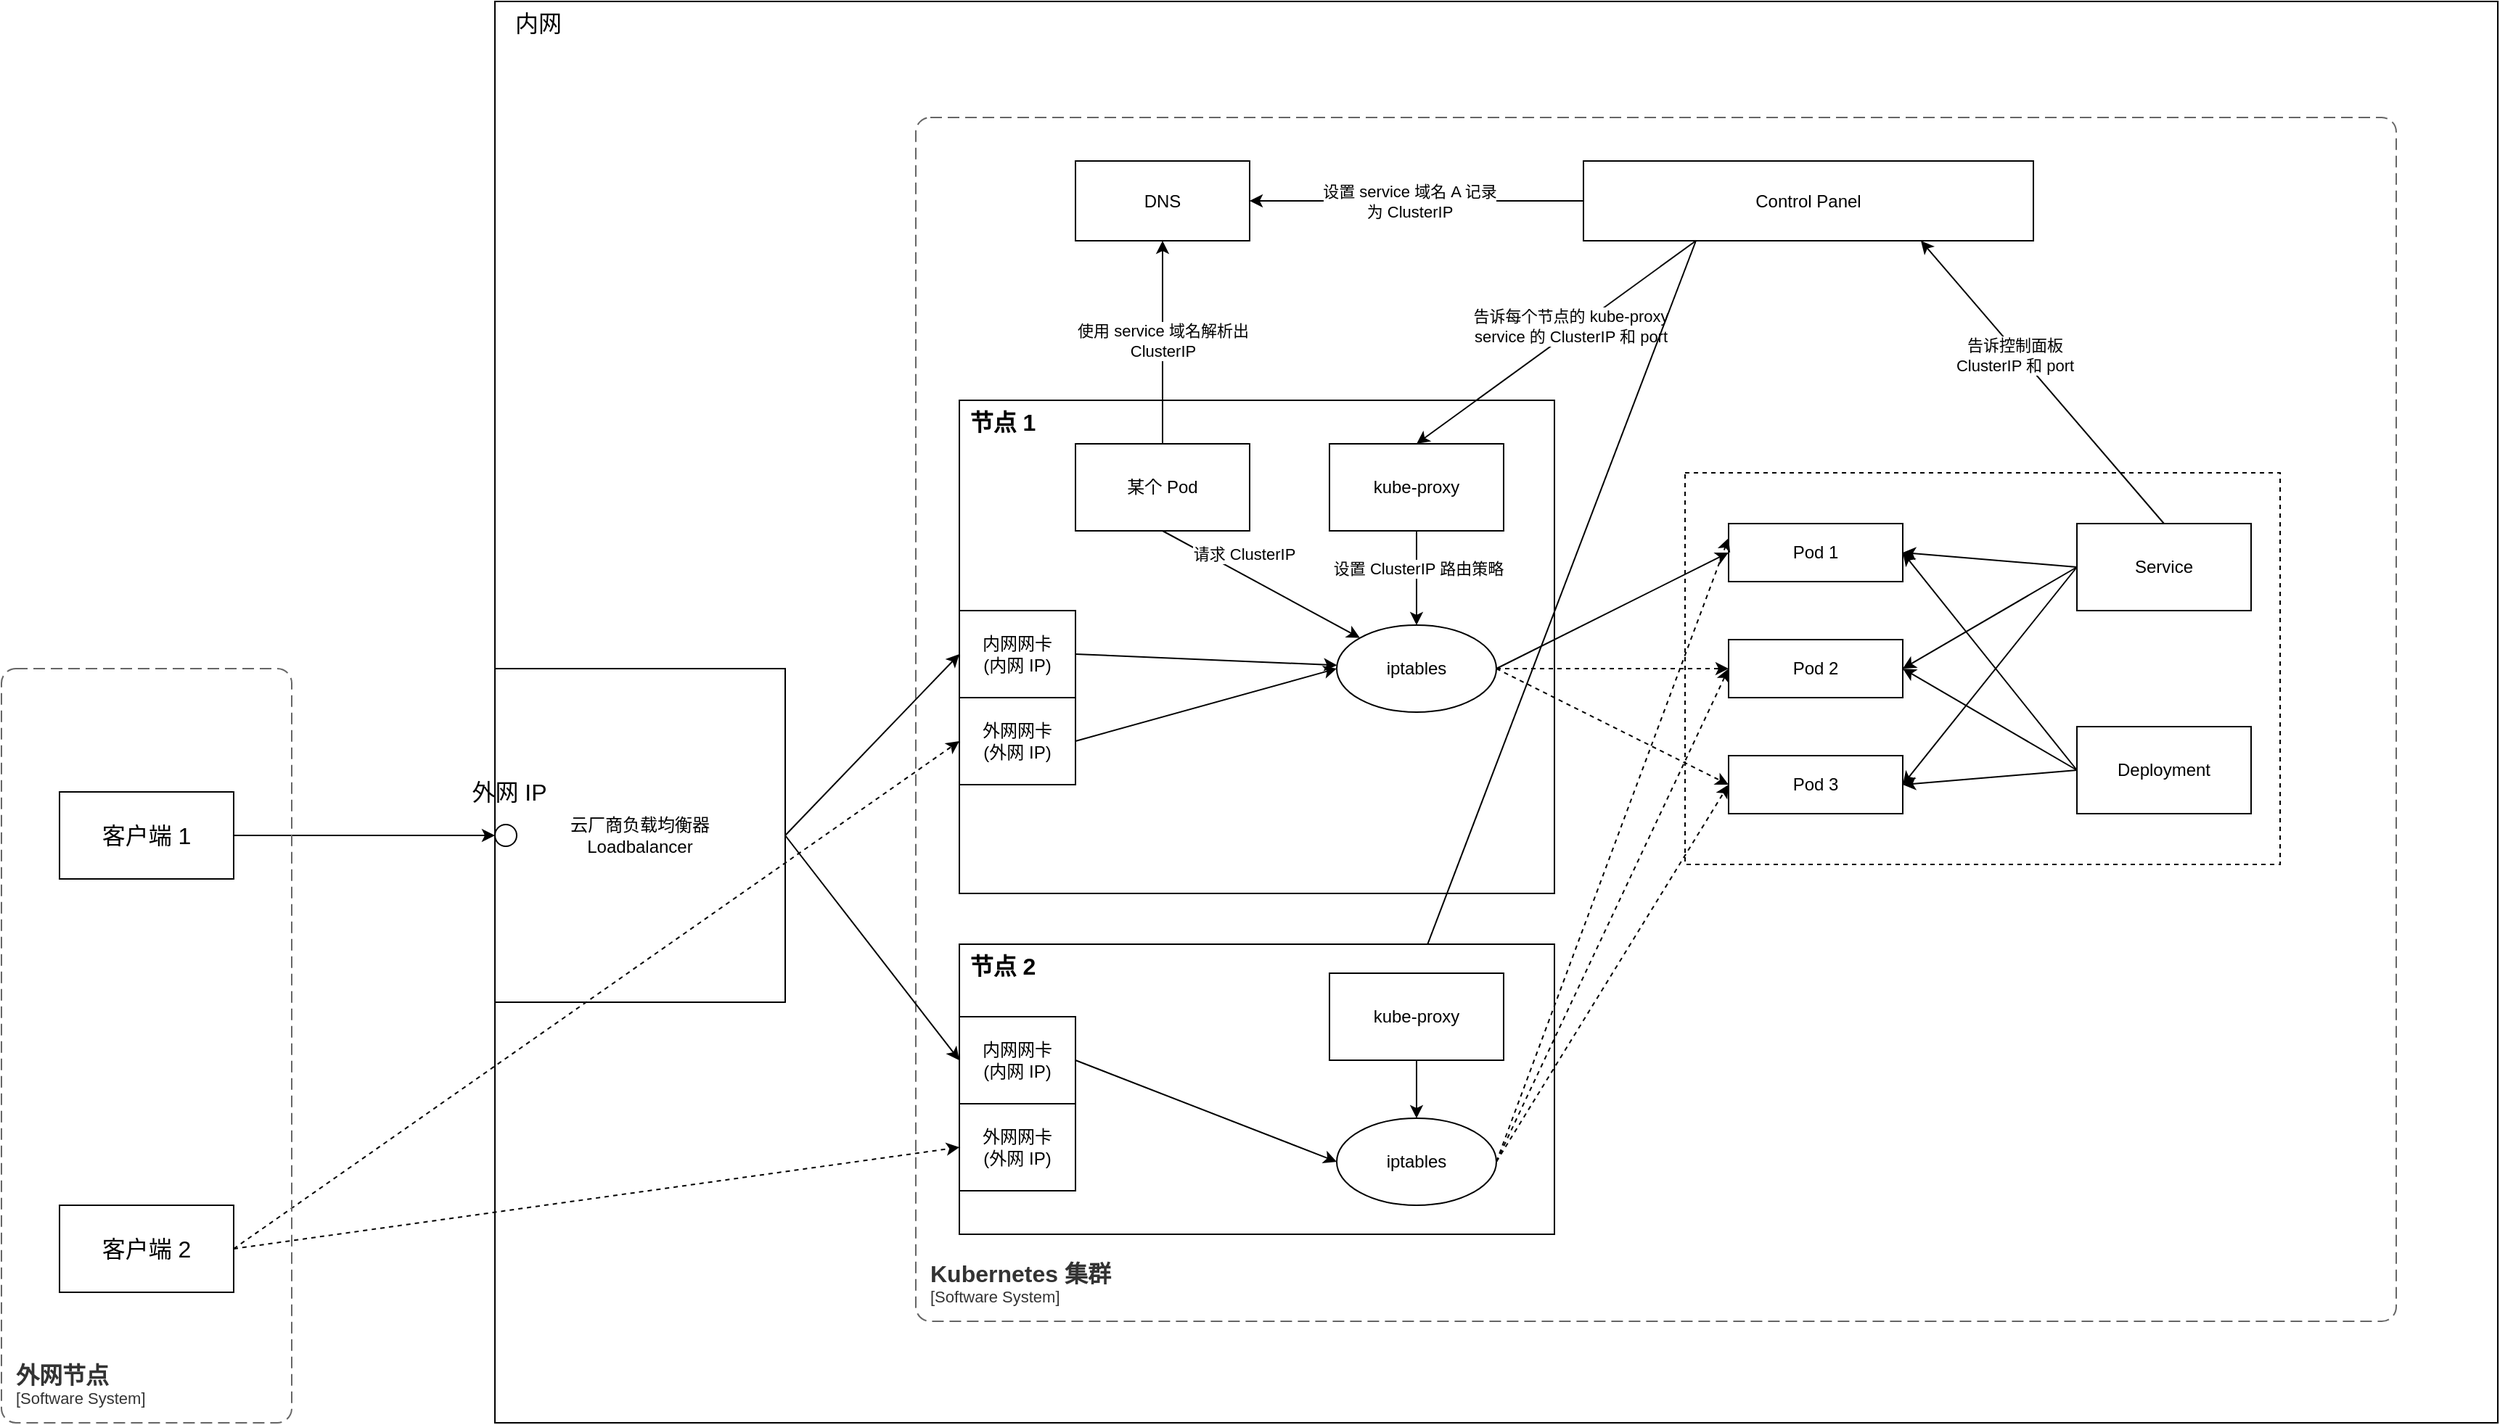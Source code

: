 <mxfile version="20.2.8" type="device"><diagram id="2xBSaCTUdvDJjhA4xxZW" name="第 1 页"><mxGraphModel dx="1298" dy="683" grid="1" gridSize="10" guides="1" tooltips="1" connect="1" arrows="1" fold="1" page="1" pageScale="1" pageWidth="827" pageHeight="1169" math="0" shadow="0"><root><mxCell id="0"/><mxCell id="1" parent="0"/><mxCell id="lT9hqYADeR-S1GaNldGc-64" value="" style="rounded=0;whiteSpace=wrap;html=1;" vertex="1" parent="1"><mxGeometry x="400" y="120" width="1380" height="980" as="geometry"/></mxCell><mxCell id="lT9hqYADeR-S1GaNldGc-1" value="" style="rounded=0;whiteSpace=wrap;html=1;dashed=1;" vertex="1" parent="1"><mxGeometry x="1220" y="445" width="410" height="270" as="geometry"/></mxCell><mxCell id="lT9hqYADeR-S1GaNldGc-2" value="" style="rounded=0;whiteSpace=wrap;html=1;" vertex="1" parent="1"><mxGeometry x="720" y="395" width="410" height="340" as="geometry"/></mxCell><mxCell id="lT9hqYADeR-S1GaNldGc-3" style="rounded=0;orthogonalLoop=1;jettySize=auto;html=1;exitX=0.5;exitY=1;exitDx=0;exitDy=0;" edge="1" parent="1" source="lT9hqYADeR-S1GaNldGc-7" target="lT9hqYADeR-S1GaNldGc-11"><mxGeometry relative="1" as="geometry"/></mxCell><mxCell id="lT9hqYADeR-S1GaNldGc-4" value="请求 ClusterIP" style="edgeLabel;html=1;align=center;verticalAlign=middle;resizable=0;points=[];" vertex="1" connectable="0" parent="lT9hqYADeR-S1GaNldGc-3"><mxGeometry x="-0.198" y="-3" relative="1" as="geometry"><mxPoint x="3" y="-16" as="offset"/></mxGeometry></mxCell><mxCell id="lT9hqYADeR-S1GaNldGc-5" style="edgeStyle=none;rounded=0;orthogonalLoop=1;jettySize=auto;html=1;exitX=0.5;exitY=0;exitDx=0;exitDy=0;entryX=0.5;entryY=1;entryDx=0;entryDy=0;" edge="1" parent="1" source="lT9hqYADeR-S1GaNldGc-7" target="lT9hqYADeR-S1GaNldGc-35"><mxGeometry relative="1" as="geometry"/></mxCell><mxCell id="lT9hqYADeR-S1GaNldGc-6" value="使用 service 域名解析出&lt;br&gt;ClusterIP" style="edgeLabel;html=1;align=center;verticalAlign=middle;resizable=0;points=[];" vertex="1" connectable="0" parent="lT9hqYADeR-S1GaNldGc-5"><mxGeometry x="-0.444" relative="1" as="geometry"><mxPoint y="-32" as="offset"/></mxGeometry></mxCell><mxCell id="lT9hqYADeR-S1GaNldGc-7" value="某个 Pod" style="rounded=0;whiteSpace=wrap;html=1;" vertex="1" parent="1"><mxGeometry x="800" y="425" width="120" height="60" as="geometry"/></mxCell><mxCell id="lT9hqYADeR-S1GaNldGc-8" style="edgeStyle=none;rounded=0;orthogonalLoop=1;jettySize=auto;html=1;exitX=1;exitY=0.5;exitDx=0;exitDy=0;entryX=0;entryY=0.5;entryDx=0;entryDy=0;" edge="1" parent="1" source="lT9hqYADeR-S1GaNldGc-11" target="lT9hqYADeR-S1GaNldGc-15"><mxGeometry relative="1" as="geometry"/></mxCell><mxCell id="lT9hqYADeR-S1GaNldGc-9" style="edgeStyle=none;rounded=0;orthogonalLoop=1;jettySize=auto;html=1;exitX=1;exitY=0.5;exitDx=0;exitDy=0;entryX=0;entryY=0.5;entryDx=0;entryDy=0;dashed=1;" edge="1" parent="1" source="lT9hqYADeR-S1GaNldGc-11" target="lT9hqYADeR-S1GaNldGc-16"><mxGeometry relative="1" as="geometry"/></mxCell><mxCell id="lT9hqYADeR-S1GaNldGc-10" style="edgeStyle=none;rounded=0;orthogonalLoop=1;jettySize=auto;html=1;exitX=1;exitY=0.5;exitDx=0;exitDy=0;entryX=0;entryY=0.5;entryDx=0;entryDy=0;dashed=1;" edge="1" parent="1" source="lT9hqYADeR-S1GaNldGc-11" target="lT9hqYADeR-S1GaNldGc-17"><mxGeometry relative="1" as="geometry"/></mxCell><mxCell id="lT9hqYADeR-S1GaNldGc-11" value="iptables" style="ellipse;whiteSpace=wrap;html=1;" vertex="1" parent="1"><mxGeometry x="980" y="550" width="110" height="60" as="geometry"/></mxCell><mxCell id="lT9hqYADeR-S1GaNldGc-12" style="edgeStyle=orthogonalEdgeStyle;rounded=0;orthogonalLoop=1;jettySize=auto;html=1;exitX=0.5;exitY=1;exitDx=0;exitDy=0;" edge="1" parent="1" source="lT9hqYADeR-S1GaNldGc-14" target="lT9hqYADeR-S1GaNldGc-11"><mxGeometry relative="1" as="geometry"/></mxCell><mxCell id="lT9hqYADeR-S1GaNldGc-13" value="设置 ClusterIP 路由策略" style="edgeLabel;html=1;align=center;verticalAlign=middle;resizable=0;points=[];" vertex="1" connectable="0" parent="lT9hqYADeR-S1GaNldGc-12"><mxGeometry x="-0.204" y="1" relative="1" as="geometry"><mxPoint as="offset"/></mxGeometry></mxCell><mxCell id="lT9hqYADeR-S1GaNldGc-14" value="kube-proxy" style="rounded=0;whiteSpace=wrap;html=1;" vertex="1" parent="1"><mxGeometry x="975" y="425" width="120" height="60" as="geometry"/></mxCell><mxCell id="lT9hqYADeR-S1GaNldGc-15" value="Pod 1" style="rounded=0;whiteSpace=wrap;html=1;" vertex="1" parent="1"><mxGeometry x="1250" y="480" width="120" height="40" as="geometry"/></mxCell><mxCell id="lT9hqYADeR-S1GaNldGc-16" value="Pod 2" style="rounded=0;whiteSpace=wrap;html=1;" vertex="1" parent="1"><mxGeometry x="1250" y="560" width="120" height="40" as="geometry"/></mxCell><mxCell id="lT9hqYADeR-S1GaNldGc-17" value="Pod 3" style="rounded=0;whiteSpace=wrap;html=1;" vertex="1" parent="1"><mxGeometry x="1250" y="640" width="120" height="40" as="geometry"/></mxCell><mxCell id="lT9hqYADeR-S1GaNldGc-18" style="edgeStyle=none;rounded=0;orthogonalLoop=1;jettySize=auto;html=1;exitX=0;exitY=0.5;exitDx=0;exitDy=0;entryX=1;entryY=0.5;entryDx=0;entryDy=0;" edge="1" parent="1" source="lT9hqYADeR-S1GaNldGc-23" target="lT9hqYADeR-S1GaNldGc-15"><mxGeometry relative="1" as="geometry"/></mxCell><mxCell id="lT9hqYADeR-S1GaNldGc-19" style="edgeStyle=none;rounded=0;orthogonalLoop=1;jettySize=auto;html=1;exitX=0;exitY=0.5;exitDx=0;exitDy=0;entryX=1;entryY=0.5;entryDx=0;entryDy=0;" edge="1" parent="1" source="lT9hqYADeR-S1GaNldGc-23" target="lT9hqYADeR-S1GaNldGc-16"><mxGeometry relative="1" as="geometry"/></mxCell><mxCell id="lT9hqYADeR-S1GaNldGc-20" style="edgeStyle=none;rounded=0;orthogonalLoop=1;jettySize=auto;html=1;exitX=0;exitY=0.5;exitDx=0;exitDy=0;entryX=1;entryY=0.5;entryDx=0;entryDy=0;" edge="1" parent="1" source="lT9hqYADeR-S1GaNldGc-23" target="lT9hqYADeR-S1GaNldGc-17"><mxGeometry relative="1" as="geometry"/></mxCell><mxCell id="lT9hqYADeR-S1GaNldGc-21" style="edgeStyle=none;rounded=0;orthogonalLoop=1;jettySize=auto;html=1;exitX=0.5;exitY=0;exitDx=0;exitDy=0;entryX=0.75;entryY=1;entryDx=0;entryDy=0;" edge="1" parent="1" source="lT9hqYADeR-S1GaNldGc-23" target="lT9hqYADeR-S1GaNldGc-34"><mxGeometry relative="1" as="geometry"/></mxCell><mxCell id="lT9hqYADeR-S1GaNldGc-22" value="告诉控制面板&lt;br&gt;ClusterIP 和 port" style="edgeLabel;html=1;align=center;verticalAlign=middle;resizable=0;points=[];" vertex="1" connectable="0" parent="lT9hqYADeR-S1GaNldGc-21"><mxGeometry x="0.211" y="3" relative="1" as="geometry"><mxPoint as="offset"/></mxGeometry></mxCell><mxCell id="lT9hqYADeR-S1GaNldGc-23" value="Service" style="rounded=0;whiteSpace=wrap;html=1;" vertex="1" parent="1"><mxGeometry x="1490" y="480" width="120" height="60" as="geometry"/></mxCell><mxCell id="lT9hqYADeR-S1GaNldGc-24" style="rounded=0;orthogonalLoop=1;jettySize=auto;html=1;exitX=0;exitY=0.5;exitDx=0;exitDy=0;entryX=1;entryY=0.5;entryDx=0;entryDy=0;" edge="1" parent="1" source="lT9hqYADeR-S1GaNldGc-27" target="lT9hqYADeR-S1GaNldGc-17"><mxGeometry relative="1" as="geometry"/></mxCell><mxCell id="lT9hqYADeR-S1GaNldGc-25" style="edgeStyle=none;rounded=0;orthogonalLoop=1;jettySize=auto;html=1;exitX=0;exitY=0.5;exitDx=0;exitDy=0;entryX=1;entryY=0.5;entryDx=0;entryDy=0;" edge="1" parent="1" source="lT9hqYADeR-S1GaNldGc-27" target="lT9hqYADeR-S1GaNldGc-16"><mxGeometry relative="1" as="geometry"/></mxCell><mxCell id="lT9hqYADeR-S1GaNldGc-26" style="edgeStyle=none;rounded=0;orthogonalLoop=1;jettySize=auto;html=1;exitX=0;exitY=0.5;exitDx=0;exitDy=0;entryX=1;entryY=0.5;entryDx=0;entryDy=0;" edge="1" parent="1" source="lT9hqYADeR-S1GaNldGc-27" target="lT9hqYADeR-S1GaNldGc-15"><mxGeometry relative="1" as="geometry"/></mxCell><mxCell id="lT9hqYADeR-S1GaNldGc-27" value="Deployment" style="rounded=0;whiteSpace=wrap;html=1;" vertex="1" parent="1"><mxGeometry x="1490" y="620" width="120" height="60" as="geometry"/></mxCell><mxCell id="lT9hqYADeR-S1GaNldGc-28" value="节点 1" style="text;html=1;strokeColor=none;fillColor=none;align=center;verticalAlign=middle;whiteSpace=wrap;rounded=0;fontStyle=1;fontSize=16;" vertex="1" parent="1"><mxGeometry x="720" y="395" width="60" height="30" as="geometry"/></mxCell><mxCell id="lT9hqYADeR-S1GaNldGc-29" style="edgeStyle=none;rounded=0;orthogonalLoop=1;jettySize=auto;html=1;exitX=0.25;exitY=1;exitDx=0;exitDy=0;entryX=0.5;entryY=0;entryDx=0;entryDy=0;" edge="1" parent="1" source="lT9hqYADeR-S1GaNldGc-34" target="lT9hqYADeR-S1GaNldGc-14"><mxGeometry relative="1" as="geometry"/></mxCell><mxCell id="lT9hqYADeR-S1GaNldGc-30" value="告诉每个节点的 kube-proxy&lt;br&gt;service 的 ClusterIP 和 port" style="edgeLabel;html=1;align=center;verticalAlign=middle;resizable=0;points=[];" vertex="1" connectable="0" parent="lT9hqYADeR-S1GaNldGc-29"><mxGeometry x="-0.122" y="-3" relative="1" as="geometry"><mxPoint as="offset"/></mxGeometry></mxCell><mxCell id="lT9hqYADeR-S1GaNldGc-31" style="edgeStyle=none;rounded=0;orthogonalLoop=1;jettySize=auto;html=1;exitX=0;exitY=0.5;exitDx=0;exitDy=0;" edge="1" parent="1" source="lT9hqYADeR-S1GaNldGc-34" target="lT9hqYADeR-S1GaNldGc-35"><mxGeometry relative="1" as="geometry"/></mxCell><mxCell id="lT9hqYADeR-S1GaNldGc-32" value="设置 service 域名 A 记录&lt;br&gt;为 ClusterIP" style="edgeLabel;html=1;align=center;verticalAlign=middle;resizable=0;points=[];" vertex="1" connectable="0" parent="lT9hqYADeR-S1GaNldGc-31"><mxGeometry x="0.356" y="4" relative="1" as="geometry"><mxPoint x="36" y="-4" as="offset"/></mxGeometry></mxCell><mxCell id="lT9hqYADeR-S1GaNldGc-33" style="edgeStyle=none;rounded=0;orthogonalLoop=1;jettySize=auto;html=1;exitX=0.25;exitY=1;exitDx=0;exitDy=0;entryX=0.5;entryY=0;entryDx=0;entryDy=0;" edge="1" parent="1" source="lT9hqYADeR-S1GaNldGc-34" target="lT9hqYADeR-S1GaNldGc-52"><mxGeometry relative="1" as="geometry"/></mxCell><mxCell id="lT9hqYADeR-S1GaNldGc-34" value="Control Panel" style="rounded=0;whiteSpace=wrap;html=1;" vertex="1" parent="1"><mxGeometry x="1150" y="230" width="310" height="55" as="geometry"/></mxCell><mxCell id="lT9hqYADeR-S1GaNldGc-35" value="DNS" style="rounded=0;whiteSpace=wrap;html=1;" vertex="1" parent="1"><mxGeometry x="800" y="230" width="120" height="55" as="geometry"/></mxCell><object placeholders="1" c4Name="Kubernetes 集群" c4Type="SystemScopeBoundary" c4Application="Software System" label="&lt;font style=&quot;font-size: 16px&quot;&gt;&lt;b&gt;&lt;div style=&quot;text-align: left&quot;&gt;%c4Name%&lt;/div&gt;&lt;/b&gt;&lt;/font&gt;&lt;div style=&quot;text-align: left&quot;&gt;[%c4Application%]&lt;/div&gt;" id="lT9hqYADeR-S1GaNldGc-36"><mxCell style="rounded=1;fontSize=11;whiteSpace=wrap;html=1;dashed=1;arcSize=20;fillColor=none;strokeColor=#666666;fontColor=#333333;labelBackgroundColor=none;align=left;verticalAlign=bottom;labelBorderColor=none;spacingTop=0;spacing=10;dashPattern=8 4;metaEdit=1;rotatable=0;perimeter=rectanglePerimeter;noLabel=0;labelPadding=0;allowArrows=0;connectable=0;expand=0;recursiveResize=0;editable=1;pointerEvents=0;absoluteArcSize=1;points=[[0.25,0,0],[0.5,0,0],[0.75,0,0],[1,0.25,0],[1,0.5,0],[1,0.75,0],[0.75,1,0],[0.5,1,0],[0.25,1,0],[0,0.75,0],[0,0.5,0],[0,0.25,0]];" vertex="1" parent="1"><mxGeometry x="690" y="200" width="1020" height="830" as="geometry"/></mxCell></object><mxCell id="lT9hqYADeR-S1GaNldGc-37" style="rounded=0;orthogonalLoop=1;jettySize=auto;html=1;exitX=1;exitY=0.5;exitDx=0;exitDy=0;" edge="1" parent="1" source="lT9hqYADeR-S1GaNldGc-38" target="lT9hqYADeR-S1GaNldGc-11"><mxGeometry relative="1" as="geometry"/></mxCell><mxCell id="lT9hqYADeR-S1GaNldGc-38" value="内网网卡&lt;br&gt;(内网 IP)" style="rounded=0;whiteSpace=wrap;html=1;" vertex="1" parent="1"><mxGeometry x="720" y="540" width="80" height="60" as="geometry"/></mxCell><mxCell id="lT9hqYADeR-S1GaNldGc-39" style="edgeStyle=none;rounded=0;orthogonalLoop=1;jettySize=auto;html=1;exitX=1;exitY=0.5;exitDx=0;exitDy=0;entryX=0;entryY=0.5;entryDx=0;entryDy=0;" edge="1" parent="1" source="lT9hqYADeR-S1GaNldGc-40" target="lT9hqYADeR-S1GaNldGc-11"><mxGeometry relative="1" as="geometry"/></mxCell><mxCell id="lT9hqYADeR-S1GaNldGc-40" value="外网网卡&lt;br&gt;(外网 IP)" style="rounded=0;whiteSpace=wrap;html=1;" vertex="1" parent="1"><mxGeometry x="720" y="600" width="80" height="60" as="geometry"/></mxCell><mxCell id="lT9hqYADeR-S1GaNldGc-46" value="" style="rounded=0;whiteSpace=wrap;html=1;" vertex="1" parent="1"><mxGeometry x="720" y="770" width="410" height="200" as="geometry"/></mxCell><mxCell id="lT9hqYADeR-S1GaNldGc-47" style="edgeStyle=none;rounded=0;orthogonalLoop=1;jettySize=auto;html=1;exitX=1;exitY=0.5;exitDx=0;exitDy=0;entryX=0;entryY=0.25;entryDx=0;entryDy=0;dashed=1;" edge="1" parent="1" source="lT9hqYADeR-S1GaNldGc-50" target="lT9hqYADeR-S1GaNldGc-15"><mxGeometry relative="1" as="geometry"/></mxCell><mxCell id="lT9hqYADeR-S1GaNldGc-48" style="edgeStyle=none;rounded=0;orthogonalLoop=1;jettySize=auto;html=1;exitX=1;exitY=0.5;exitDx=0;exitDy=0;entryX=0;entryY=0.5;entryDx=0;entryDy=0;dashed=1;" edge="1" parent="1" source="lT9hqYADeR-S1GaNldGc-50" target="lT9hqYADeR-S1GaNldGc-16"><mxGeometry relative="1" as="geometry"/></mxCell><mxCell id="lT9hqYADeR-S1GaNldGc-49" style="edgeStyle=none;rounded=0;orthogonalLoop=1;jettySize=auto;html=1;exitX=1;exitY=0.5;exitDx=0;exitDy=0;entryX=0;entryY=0.5;entryDx=0;entryDy=0;dashed=1;" edge="1" parent="1" source="lT9hqYADeR-S1GaNldGc-50" target="lT9hqYADeR-S1GaNldGc-17"><mxGeometry relative="1" as="geometry"/></mxCell><mxCell id="lT9hqYADeR-S1GaNldGc-50" value="iptables" style="ellipse;whiteSpace=wrap;html=1;" vertex="1" parent="1"><mxGeometry x="980" y="890" width="110" height="60" as="geometry"/></mxCell><mxCell id="lT9hqYADeR-S1GaNldGc-51" style="edgeStyle=none;rounded=0;orthogonalLoop=1;jettySize=auto;html=1;exitX=0.5;exitY=1;exitDx=0;exitDy=0;entryX=0.5;entryY=0;entryDx=0;entryDy=0;" edge="1" parent="1" source="lT9hqYADeR-S1GaNldGc-52" target="lT9hqYADeR-S1GaNldGc-50"><mxGeometry relative="1" as="geometry"/></mxCell><mxCell id="lT9hqYADeR-S1GaNldGc-52" value="kube-proxy" style="rounded=0;whiteSpace=wrap;html=1;" vertex="1" parent="1"><mxGeometry x="975" y="790" width="120" height="60" as="geometry"/></mxCell><mxCell id="lT9hqYADeR-S1GaNldGc-53" style="edgeStyle=none;rounded=0;orthogonalLoop=1;jettySize=auto;html=1;exitX=1;exitY=0.5;exitDx=0;exitDy=0;entryX=0;entryY=0.5;entryDx=0;entryDy=0;" edge="1" parent="1" source="lT9hqYADeR-S1GaNldGc-54" target="lT9hqYADeR-S1GaNldGc-50"><mxGeometry relative="1" as="geometry"/></mxCell><mxCell id="lT9hqYADeR-S1GaNldGc-54" value="内网网卡&lt;br&gt;(内网 IP)" style="rounded=0;whiteSpace=wrap;html=1;" vertex="1" parent="1"><mxGeometry x="720" y="820" width="80" height="60" as="geometry"/></mxCell><mxCell id="lT9hqYADeR-S1GaNldGc-55" value="外网网卡&lt;br&gt;(外网 IP)" style="rounded=0;whiteSpace=wrap;html=1;" vertex="1" parent="1"><mxGeometry x="720" y="880" width="80" height="60" as="geometry"/></mxCell><mxCell id="lT9hqYADeR-S1GaNldGc-58" value="节点 2" style="text;html=1;strokeColor=none;fillColor=none;align=center;verticalAlign=middle;whiteSpace=wrap;rounded=0;fontStyle=1;fontSize=16;" vertex="1" parent="1"><mxGeometry x="720" y="770" width="60" height="30" as="geometry"/></mxCell><mxCell id="lT9hqYADeR-S1GaNldGc-61" style="rounded=0;orthogonalLoop=1;jettySize=auto;html=1;exitX=1;exitY=0.5;exitDx=0;exitDy=0;entryX=0;entryY=0.5;entryDx=0;entryDy=0;" edge="1" parent="1" source="lT9hqYADeR-S1GaNldGc-60" target="lT9hqYADeR-S1GaNldGc-38"><mxGeometry relative="1" as="geometry"/></mxCell><mxCell id="lT9hqYADeR-S1GaNldGc-62" style="edgeStyle=none;rounded=0;orthogonalLoop=1;jettySize=auto;html=1;exitX=1;exitY=0.5;exitDx=0;exitDy=0;entryX=0;entryY=0.5;entryDx=0;entryDy=0;" edge="1" parent="1" source="lT9hqYADeR-S1GaNldGc-60" target="lT9hqYADeR-S1GaNldGc-54"><mxGeometry relative="1" as="geometry"/></mxCell><mxCell id="lT9hqYADeR-S1GaNldGc-60" value="云厂商负载均衡器&lt;br&gt;Loadbalancer" style="rounded=0;whiteSpace=wrap;html=1;" vertex="1" parent="1"><mxGeometry x="400" y="580" width="200" height="230" as="geometry"/></mxCell><mxCell id="lT9hqYADeR-S1GaNldGc-65" value="内网" style="text;html=1;strokeColor=none;fillColor=none;align=center;verticalAlign=middle;whiteSpace=wrap;rounded=0;fontSize=16;" vertex="1" parent="1"><mxGeometry x="400" y="120" width="60" height="30" as="geometry"/></mxCell><mxCell id="lT9hqYADeR-S1GaNldGc-67" value="客户端 1" style="rounded=0;whiteSpace=wrap;html=1;fontSize=16;" vertex="1" parent="1"><mxGeometry x="100" y="665" width="120" height="60" as="geometry"/></mxCell><mxCell id="lT9hqYADeR-S1GaNldGc-70" style="edgeStyle=none;rounded=0;orthogonalLoop=1;jettySize=auto;html=1;exitX=1;exitY=0.5;exitDx=0;exitDy=0;entryX=0;entryY=0.5;entryDx=0;entryDy=0;fontSize=16;dashed=1;" edge="1" parent="1" source="lT9hqYADeR-S1GaNldGc-69" target="lT9hqYADeR-S1GaNldGc-55"><mxGeometry relative="1" as="geometry"/></mxCell><mxCell id="lT9hqYADeR-S1GaNldGc-71" style="edgeStyle=none;rounded=0;orthogonalLoop=1;jettySize=auto;html=1;exitX=1;exitY=0.5;exitDx=0;exitDy=0;entryX=0;entryY=0.5;entryDx=0;entryDy=0;fontSize=16;dashed=1;" edge="1" parent="1" source="lT9hqYADeR-S1GaNldGc-69" target="lT9hqYADeR-S1GaNldGc-40"><mxGeometry relative="1" as="geometry"/></mxCell><mxCell id="lT9hqYADeR-S1GaNldGc-69" value="客户端 2" style="rounded=0;whiteSpace=wrap;html=1;fontSize=16;" vertex="1" parent="1"><mxGeometry x="100" y="950" width="120" height="60" as="geometry"/></mxCell><mxCell id="lT9hqYADeR-S1GaNldGc-72" value="" style="ellipse;whiteSpace=wrap;html=1;aspect=fixed;fontSize=16;" vertex="1" parent="1"><mxGeometry x="400" y="687.5" width="15" height="15" as="geometry"/></mxCell><mxCell id="lT9hqYADeR-S1GaNldGc-73" value="" style="edgeStyle=none;rounded=0;orthogonalLoop=1;jettySize=auto;html=1;exitX=1;exitY=0.5;exitDx=0;exitDy=0;fontSize=16;endArrow=classic;endFill=1;entryX=0;entryY=0.5;entryDx=0;entryDy=0;" edge="1" parent="1" source="lT9hqYADeR-S1GaNldGc-67" target="lT9hqYADeR-S1GaNldGc-72"><mxGeometry relative="1" as="geometry"><mxPoint x="220.0" y="695" as="sourcePoint"/><mxPoint x="350" y="720" as="targetPoint"/></mxGeometry></mxCell><mxCell id="lT9hqYADeR-S1GaNldGc-74" value="外网 IP" style="text;html=1;strokeColor=none;fillColor=none;align=center;verticalAlign=middle;whiteSpace=wrap;rounded=0;fontSize=16;" vertex="1" parent="1"><mxGeometry x="380" y="650" width="60" height="30" as="geometry"/></mxCell><object placeholders="1" c4Name="外网节点" c4Type="SystemScopeBoundary" c4Application="Software System" label="&lt;font style=&quot;font-size: 16px&quot;&gt;&lt;b&gt;&lt;div style=&quot;text-align: left&quot;&gt;%c4Name%&lt;/div&gt;&lt;/b&gt;&lt;/font&gt;&lt;div style=&quot;text-align: left&quot;&gt;[%c4Application%]&lt;/div&gt;" id="lT9hqYADeR-S1GaNldGc-75"><mxCell style="rounded=1;fontSize=11;whiteSpace=wrap;html=1;dashed=1;arcSize=20;fillColor=none;strokeColor=#666666;fontColor=#333333;labelBackgroundColor=none;align=left;verticalAlign=bottom;labelBorderColor=none;spacingTop=0;spacing=10;dashPattern=8 4;metaEdit=1;rotatable=0;perimeter=rectanglePerimeter;noLabel=0;labelPadding=0;allowArrows=0;connectable=0;expand=0;recursiveResize=0;editable=1;pointerEvents=0;absoluteArcSize=1;points=[[0.25,0,0],[0.5,0,0],[0.75,0,0],[1,0.25,0],[1,0.5,0],[1,0.75,0],[0.75,1,0],[0.5,1,0],[0.25,1,0],[0,0.75,0],[0,0.5,0],[0,0.25,0]];" vertex="1" parent="1"><mxGeometry x="60" y="580" width="200" height="520" as="geometry"/></mxCell></object></root></mxGraphModel></diagram></mxfile>